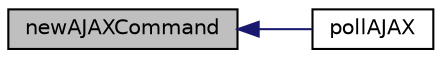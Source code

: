 digraph "newAJAXCommand"
{
  edge [fontname="Helvetica",fontsize="10",labelfontname="Helvetica",labelfontsize="10"];
  node [fontname="Helvetica",fontsize="10",shape=record];
  rankdir="LR";
  Node1 [label="newAJAXCommand",height=0.2,width=0.4,color="black", fillcolor="grey75", style="filled", fontcolor="black"];
  Node1 -> Node2 [dir="back",color="midnightblue",fontsize="10",style="solid",fontname="Helvetica"];
  Node2 [label="pollAJAX",height=0.2,width=0.4,color="black", fillcolor="white", style="filled",URL="$mchp_8js.html#aaaa28f245befd91b8c593f3635c61820"];
}
